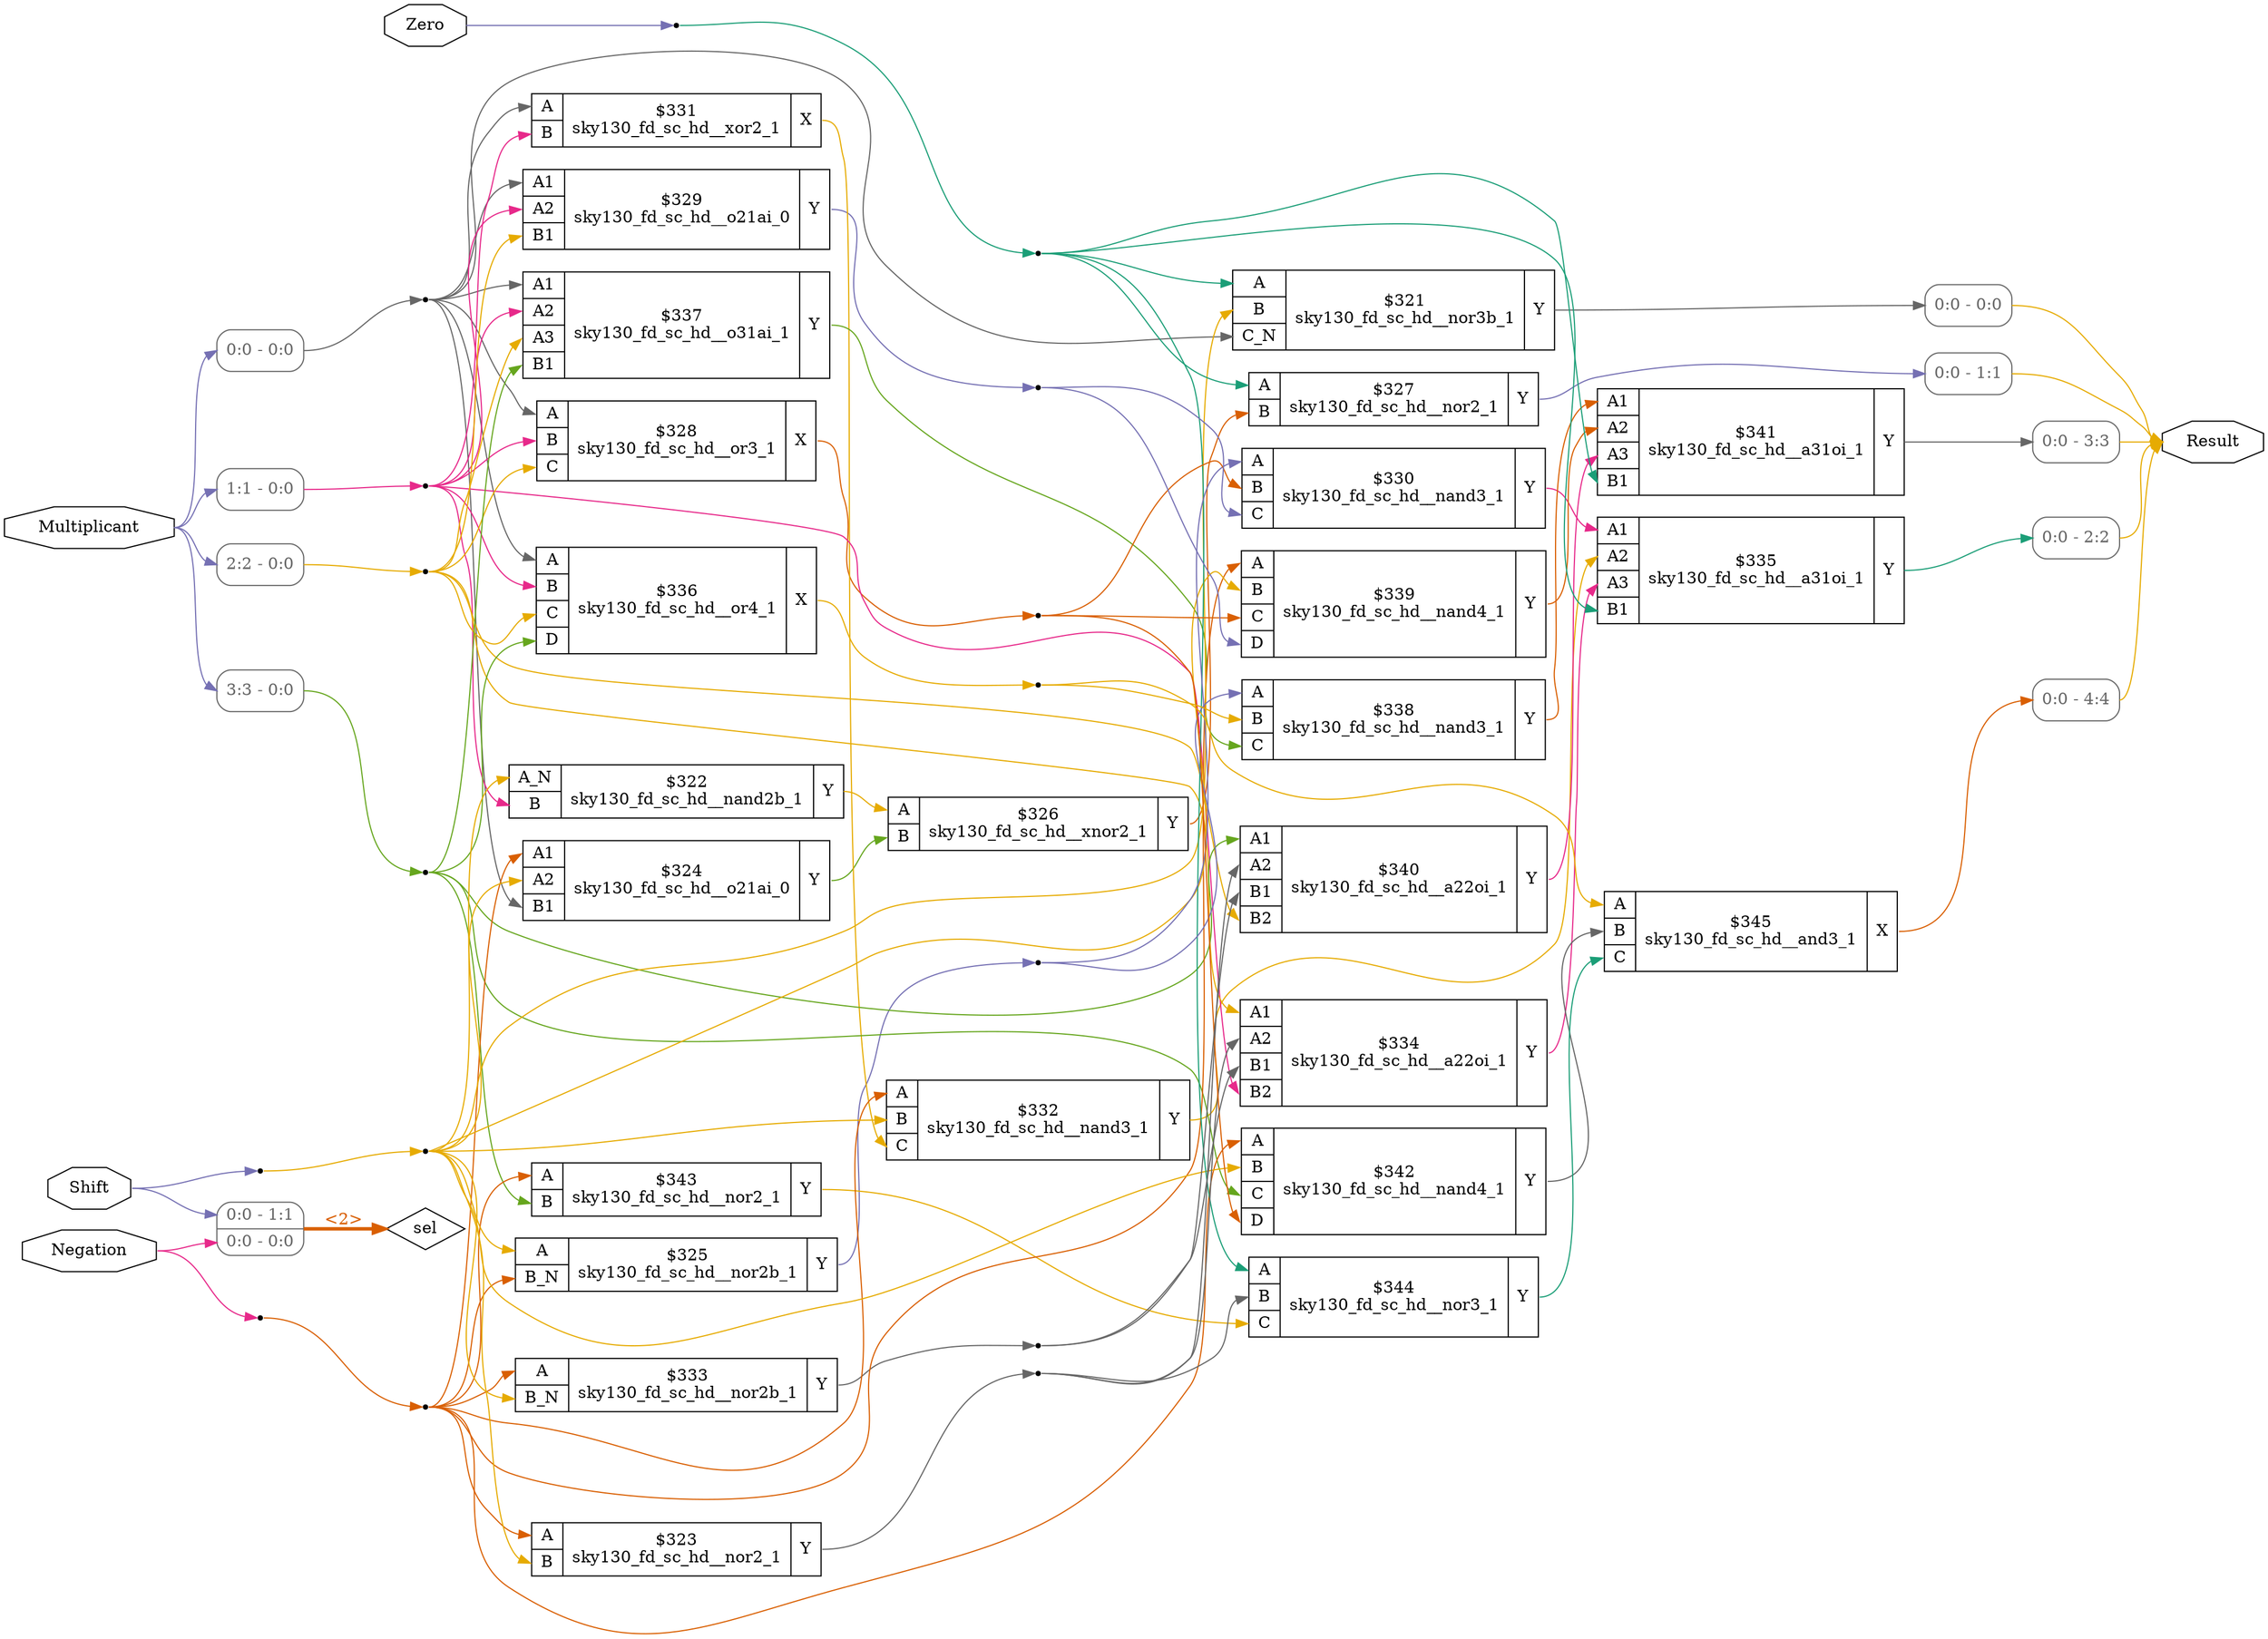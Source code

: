 digraph "Multiplier_Sub_Module" {
rankdir="LR";
remincross=true;
n72 [ shape=octagon, label="Multiplicant", color="black", fontcolor="black"];
n73 [ shape=octagon, label="Negation", color="black", fontcolor="black"];
n74 [ shape=octagon, label="Result", color="black", fontcolor="black"];
n75 [ shape=octagon, label="Shift", color="black", fontcolor="black"];
n76 [ shape=octagon, label="Zero", color="black", fontcolor="black"];
n77 [ shape=diamond, label="sel", color="black", fontcolor="black"];
c82 [ shape=record, label="{{<p78> A|<p79> B|<p80> C_N}|$321\nsky130_fd_sc_hd__nor3b_1|{<p81> Y}}",  ];
c84 [ shape=record, label="{{<p83> A_N|<p79> B}|$322\nsky130_fd_sc_hd__nand2b_1|{<p81> Y}}",  ];
c85 [ shape=record, label="{{<p78> A|<p79> B}|$323\nsky130_fd_sc_hd__nor2_1|{<p81> Y}}",  ];
c89 [ shape=record, label="{{<p86> A1|<p87> A2|<p88> B1}|$324\nsky130_fd_sc_hd__o21ai_0|{<p81> Y}}",  ];
c91 [ shape=record, label="{{<p78> A|<p90> B_N}|$325\nsky130_fd_sc_hd__nor2b_1|{<p81> Y}}",  ];
c92 [ shape=record, label="{{<p78> A|<p79> B}|$326\nsky130_fd_sc_hd__xnor2_1|{<p81> Y}}",  ];
c93 [ shape=record, label="{{<p78> A|<p79> B}|$327\nsky130_fd_sc_hd__nor2_1|{<p81> Y}}",  ];
c96 [ shape=record, label="{{<p78> A|<p79> B|<p94> C}|$328\nsky130_fd_sc_hd__or3_1|{<p95> X}}",  ];
c97 [ shape=record, label="{{<p86> A1|<p87> A2|<p88> B1}|$329\nsky130_fd_sc_hd__o21ai_0|{<p81> Y}}",  ];
c98 [ shape=record, label="{{<p78> A|<p79> B|<p94> C}|$330\nsky130_fd_sc_hd__nand3_1|{<p81> Y}}",  ];
c99 [ shape=record, label="{{<p78> A|<p79> B}|$331\nsky130_fd_sc_hd__xor2_1|{<p95> X}}",  ];
c100 [ shape=record, label="{{<p78> A|<p79> B|<p94> C}|$332\nsky130_fd_sc_hd__nand3_1|{<p81> Y}}",  ];
c101 [ shape=record, label="{{<p78> A|<p90> B_N}|$333\nsky130_fd_sc_hd__nor2b_1|{<p81> Y}}",  ];
c103 [ shape=record, label="{{<p86> A1|<p87> A2|<p88> B1|<p102> B2}|$334\nsky130_fd_sc_hd__a22oi_1|{<p81> Y}}",  ];
c105 [ shape=record, label="{{<p86> A1|<p87> A2|<p104> A3|<p88> B1}|$335\nsky130_fd_sc_hd__a31oi_1|{<p81> Y}}",  ];
c107 [ shape=record, label="{{<p78> A|<p79> B|<p94> C|<p106> D}|$336\nsky130_fd_sc_hd__or4_1|{<p95> X}}",  ];
c108 [ shape=record, label="{{<p86> A1|<p87> A2|<p104> A3|<p88> B1}|$337\nsky130_fd_sc_hd__o31ai_1|{<p81> Y}}",  ];
c109 [ shape=record, label="{{<p78> A|<p79> B|<p94> C}|$338\nsky130_fd_sc_hd__nand3_1|{<p81> Y}}",  ];
c110 [ shape=record, label="{{<p78> A|<p79> B|<p94> C|<p106> D}|$339\nsky130_fd_sc_hd__nand4_1|{<p81> Y}}",  ];
c111 [ shape=record, label="{{<p86> A1|<p87> A2|<p88> B1|<p102> B2}|$340\nsky130_fd_sc_hd__a22oi_1|{<p81> Y}}",  ];
c112 [ shape=record, label="{{<p86> A1|<p87> A2|<p104> A3|<p88> B1}|$341\nsky130_fd_sc_hd__a31oi_1|{<p81> Y}}",  ];
c113 [ shape=record, label="{{<p78> A|<p79> B|<p94> C|<p106> D}|$342\nsky130_fd_sc_hd__nand4_1|{<p81> Y}}",  ];
c114 [ shape=record, label="{{<p78> A|<p79> B}|$343\nsky130_fd_sc_hd__nor2_1|{<p81> Y}}",  ];
c115 [ shape=record, label="{{<p78> A|<p79> B|<p94> C}|$344\nsky130_fd_sc_hd__nor3_1|{<p81> Y}}",  ];
c116 [ shape=record, label="{{<p78> A|<p79> B|<p94> C}|$345\nsky130_fd_sc_hd__and3_1|{<p95> X}}",  ];
x0 [ shape=record, style=rounded, label="<s1> 0:0 - 1:1 |<s0> 0:0 - 0:0 ", colorscheme="dark28", color="8", fontcolor="8" ];
x1 [shape=point, ];
x2 [ shape=record, style=rounded, label="<s0> 0:0 - 0:0 ", colorscheme="dark28", color="8", fontcolor="8" ];
x3 [shape=point, ];
x4 [shape=point, ];
x5 [ shape=record, style=rounded, label="<s0> 0:0 - 0:0 ", colorscheme="dark28", color="8", fontcolor="8" ];
x6 [ shape=record, style=rounded, label="<s0> 1:1 - 0:0 ", colorscheme="dark28", color="8", fontcolor="8" ];
x7 [ shape=record, style=rounded, label="<s0> 0:0 - 1:1 ", colorscheme="dark28", color="8", fontcolor="8" ];
x8 [ shape=record, style=rounded, label="<s0> 2:2 - 0:0 ", colorscheme="dark28", color="8", fontcolor="8" ];
x9 [ shape=record, style=rounded, label="<s0> 0:0 - 2:2 ", colorscheme="dark28", color="8", fontcolor="8" ];
x10 [ shape=record, style=rounded, label="<s0> 3:3 - 0:0 ", colorscheme="dark28", color="8", fontcolor="8" ];
x11 [ shape=record, style=rounded, label="<s0> 0:0 - 3:3 ", colorscheme="dark28", color="8", fontcolor="8" ];
x12 [ shape=record, style=rounded, label="<s0> 0:0 - 4:4 ", colorscheme="dark28", color="8", fontcolor="8" ];
n40 [ shape=point ];
x2:e -> n40:w [colorscheme="dark28", color="8", fontcolor="8", label=""];
n40:e -> c107:p78:w [colorscheme="dark28", color="8", fontcolor="8", label=""];
n40:e -> c108:p86:w [colorscheme="dark28", color="8", fontcolor="8", label=""];
n40:e -> c82:p80:w [colorscheme="dark28", color="8", fontcolor="8", label=""];
n40:e -> c89:p88:w [colorscheme="dark28", color="8", fontcolor="8", label=""];
n40:e -> c96:p78:w [colorscheme="dark28", color="8", fontcolor="8", label=""];
n40:e -> c97:p86:w [colorscheme="dark28", color="8", fontcolor="8", label=""];
n40:e -> c99:p78:w [colorscheme="dark28", color="8", fontcolor="8", label=""];
n41 [ shape=point ];
x6:e -> n41:w [colorscheme="dark28", color="4", fontcolor="4", label=""];
n41:e -> c103:p102:w [colorscheme="dark28", color="4", fontcolor="4", label=""];
n41:e -> c107:p79:w [colorscheme="dark28", color="4", fontcolor="4", label=""];
n41:e -> c108:p87:w [colorscheme="dark28", color="4", fontcolor="4", label=""];
n41:e -> c84:p79:w [colorscheme="dark28", color="4", fontcolor="4", label=""];
n41:e -> c96:p79:w [colorscheme="dark28", color="4", fontcolor="4", label=""];
n41:e -> c97:p87:w [colorscheme="dark28", color="4", fontcolor="4", label=""];
n41:e -> c99:p79:w [colorscheme="dark28", color="4", fontcolor="4", label=""];
n42 [ shape=point ];
x8:e -> n42:w [colorscheme="dark28", color="6", fontcolor="6", label=""];
n42:e -> c103:p86:w [colorscheme="dark28", color="6", fontcolor="6", label=""];
n42:e -> c107:p94:w [colorscheme="dark28", color="6", fontcolor="6", label=""];
n42:e -> c108:p104:w [colorscheme="dark28", color="6", fontcolor="6", label=""];
n42:e -> c111:p102:w [colorscheme="dark28", color="6", fontcolor="6", label=""];
n42:e -> c96:p94:w [colorscheme="dark28", color="6", fontcolor="6", label=""];
n42:e -> c97:p88:w [colorscheme="dark28", color="6", fontcolor="6", label=""];
n43 [ shape=point ];
x10:e -> n43:w [colorscheme="dark28", color="5", fontcolor="5", label=""];
n43:e -> c107:p106:w [colorscheme="dark28", color="5", fontcolor="5", label=""];
n43:e -> c108:p88:w [colorscheme="dark28", color="5", fontcolor="5", label=""];
n43:e -> c111:p86:w [colorscheme="dark28", color="5", fontcolor="5", label=""];
n43:e -> c113:p94:w [colorscheme="dark28", color="5", fontcolor="5", label=""];
n43:e -> c114:p79:w [colorscheme="dark28", color="5", fontcolor="5", label=""];
n44 [ shape=point ];
x3:e -> n44:w [colorscheme="dark28", color="2", fontcolor="2", label=""];
n44:e -> c100:p78:w [colorscheme="dark28", color="2", fontcolor="2", label=""];
n44:e -> c101:p78:w [colorscheme="dark28", color="2", fontcolor="2", label=""];
n44:e -> c110:p78:w [colorscheme="dark28", color="2", fontcolor="2", label=""];
n44:e -> c113:p78:w [colorscheme="dark28", color="2", fontcolor="2", label=""];
n44:e -> c114:p78:w [colorscheme="dark28", color="2", fontcolor="2", label=""];
n44:e -> c85:p78:w [colorscheme="dark28", color="2", fontcolor="2", label=""];
n44:e -> c89:p86:w [colorscheme="dark28", color="2", fontcolor="2", label=""];
n44:e -> c91:p90:w [colorscheme="dark28", color="2", fontcolor="2", label=""];
c82:p81:e -> x5:w [colorscheme="dark28", color="8", fontcolor="8", label=""];
c93:p81:e -> x7:w [colorscheme="dark28", color="3", fontcolor="3", label=""];
c105:p81:e -> x9:w [colorscheme="dark28", color="1", fontcolor="1", label=""];
c112:p81:e -> x11:w [colorscheme="dark28", color="8", fontcolor="8", label=""];
c116:p95:e -> x12:w [colorscheme="dark28", color="2", fontcolor="2", label=""];
n50 [ shape=point ];
x4:e -> n50:w [colorscheme="dark28", color="6", fontcolor="6", label=""];
n50:e -> c100:p79:w [colorscheme="dark28", color="6", fontcolor="6", label=""];
n50:e -> c101:p90:w [colorscheme="dark28", color="6", fontcolor="6", label=""];
n50:e -> c110:p79:w [colorscheme="dark28", color="6", fontcolor="6", label=""];
n50:e -> c113:p79:w [colorscheme="dark28", color="6", fontcolor="6", label=""];
n50:e -> c82:p79:w [colorscheme="dark28", color="6", fontcolor="6", label=""];
n50:e -> c84:p83:w [colorscheme="dark28", color="6", fontcolor="6", label=""];
n50:e -> c85:p79:w [colorscheme="dark28", color="6", fontcolor="6", label=""];
n50:e -> c89:p87:w [colorscheme="dark28", color="6", fontcolor="6", label=""];
n50:e -> c91:p78:w [colorscheme="dark28", color="6", fontcolor="6", label=""];
n51 [ shape=point ];
x1:e -> n51:w [colorscheme="dark28", color="1", fontcolor="1", label=""];
n51:e -> c105:p88:w [colorscheme="dark28", color="1", fontcolor="1", label=""];
n51:e -> c112:p88:w [colorscheme="dark28", color="1", fontcolor="1", label=""];
n51:e -> c115:p78:w [colorscheme="dark28", color="1", fontcolor="1", label=""];
n51:e -> c82:p78:w [colorscheme="dark28", color="1", fontcolor="1", label=""];
n51:e -> c93:p78:w [colorscheme="dark28", color="1", fontcolor="1", label=""];
c84:p81:e -> c92:p78:w [colorscheme="dark28", color="6", fontcolor="6", label=""];
n53 [ shape=point ];
c85:p81:e -> n53:w [colorscheme="dark28", color="8", fontcolor="8", label=""];
n53:e -> c103:p87:w [colorscheme="dark28", color="8", fontcolor="8", label=""];
n53:e -> c111:p87:w [colorscheme="dark28", color="8", fontcolor="8", label=""];
n53:e -> c115:p79:w [colorscheme="dark28", color="8", fontcolor="8", label=""];
c89:p81:e -> c92:p79:w [colorscheme="dark28", color="5", fontcolor="5", label=""];
n55 [ shape=point ];
c91:p81:e -> n55:w [colorscheme="dark28", color="3", fontcolor="3", label=""];
n55:e -> c109:p78:w [colorscheme="dark28", color="3", fontcolor="3", label=""];
n55:e -> c98:p78:w [colorscheme="dark28", color="3", fontcolor="3", label=""];
c92:p81:e -> c93:p79:w [colorscheme="dark28", color="2", fontcolor="2", label=""];
n57 [ shape=point ];
c96:p95:e -> n57:w [colorscheme="dark28", color="2", fontcolor="2", label=""];
n57:e -> c110:p94:w [colorscheme="dark28", color="2", fontcolor="2", label=""];
n57:e -> c113:p106:w [colorscheme="dark28", color="2", fontcolor="2", label=""];
n57:e -> c98:p79:w [colorscheme="dark28", color="2", fontcolor="2", label=""];
n58 [ shape=point ];
c97:p81:e -> n58:w [colorscheme="dark28", color="3", fontcolor="3", label=""];
n58:e -> c110:p106:w [colorscheme="dark28", color="3", fontcolor="3", label=""];
n58:e -> c98:p94:w [colorscheme="dark28", color="3", fontcolor="3", label=""];
c98:p81:e -> c105:p86:w [colorscheme="dark28", color="4", fontcolor="4", label=""];
c99:p95:e -> c100:p94:w [colorscheme="dark28", color="6", fontcolor="6", label=""];
c100:p81:e -> c105:p87:w [colorscheme="dark28", color="6", fontcolor="6", label=""];
n62 [ shape=point ];
c101:p81:e -> n62:w [colorscheme="dark28", color="8", fontcolor="8", label=""];
n62:e -> c103:p88:w [colorscheme="dark28", color="8", fontcolor="8", label=""];
n62:e -> c111:p88:w [colorscheme="dark28", color="8", fontcolor="8", label=""];
c103:p81:e -> c105:p104:w [colorscheme="dark28", color="4", fontcolor="4", label=""];
n64 [ shape=point ];
c107:p95:e -> n64:w [colorscheme="dark28", color="6", fontcolor="6", label=""];
n64:e -> c109:p79:w [colorscheme="dark28", color="6", fontcolor="6", label=""];
n64:e -> c116:p78:w [colorscheme="dark28", color="6", fontcolor="6", label=""];
c108:p81:e -> c109:p94:w [colorscheme="dark28", color="5", fontcolor="5", label=""];
c109:p81:e -> c112:p86:w [colorscheme="dark28", color="2", fontcolor="2", label=""];
c110:p81:e -> c112:p87:w [colorscheme="dark28", color="2", fontcolor="2", label=""];
c111:p81:e -> c112:p104:w [colorscheme="dark28", color="4", fontcolor="4", label=""];
c113:p81:e -> c116:p79:w [colorscheme="dark28", color="8", fontcolor="8", label=""];
c114:p81:e -> c115:p94:w [colorscheme="dark28", color="6", fontcolor="6", label=""];
c115:p81:e -> c116:p94:w [colorscheme="dark28", color="1", fontcolor="1", label=""];
n72:e -> x10:s0:w [colorscheme="dark28", color="3", fontcolor="3", label=""];
n72:e -> x2:s0:w [colorscheme="dark28", color="3", fontcolor="3", label=""];
n72:e -> x6:s0:w [colorscheme="dark28", color="3", fontcolor="3", label=""];
n72:e -> x8:s0:w [colorscheme="dark28", color="3", fontcolor="3", label=""];
n73:e -> x0:s0:w [colorscheme="dark28", color="4", fontcolor="4", label=""];
n73:e -> x3:w [colorscheme="dark28", color="4", fontcolor="4", label=""];
x11:s0:e -> n74:w [colorscheme="dark28", color="6", fontcolor="6", label=""];
x12:s0:e -> n74:w [colorscheme="dark28", color="6", fontcolor="6", label=""];
x5:s0:e -> n74:w [colorscheme="dark28", color="6", fontcolor="6", label=""];
x7:s0:e -> n74:w [colorscheme="dark28", color="6", fontcolor="6", label=""];
x9:s0:e -> n74:w [colorscheme="dark28", color="6", fontcolor="6", label=""];
n75:e -> x0:s1:w [colorscheme="dark28", color="3", fontcolor="3", label=""];
n75:e -> x4:w [colorscheme="dark28", color="3", fontcolor="3", label=""];
n76:e -> x1:w [colorscheme="dark28", color="3", fontcolor="3", label=""];
x0:e -> n77:w [colorscheme="dark28", color="2", fontcolor="2", style="setlinewidth(3)", label="<2>"];
}
